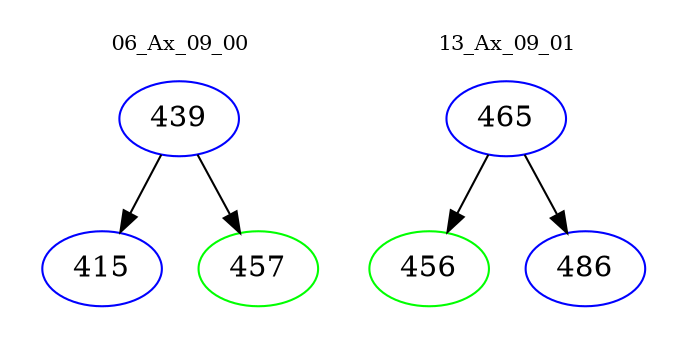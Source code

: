 digraph{
subgraph cluster_0 {
color = white
label = "06_Ax_09_00";
fontsize=10;
T0_439 [label="439", color="blue"]
T0_439 -> T0_415 [color="black"]
T0_415 [label="415", color="blue"]
T0_439 -> T0_457 [color="black"]
T0_457 [label="457", color="green"]
}
subgraph cluster_1 {
color = white
label = "13_Ax_09_01";
fontsize=10;
T1_465 [label="465", color="blue"]
T1_465 -> T1_456 [color="black"]
T1_456 [label="456", color="green"]
T1_465 -> T1_486 [color="black"]
T1_486 [label="486", color="blue"]
}
}
